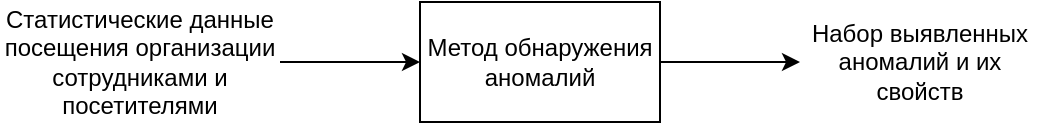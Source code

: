 <mxfile version="20.8.16" type="device"><diagram name="Страница 1" id="zAORbWxDJhUK5jO6B8IU"><mxGraphModel dx="1098" dy="828" grid="1" gridSize="10" guides="1" tooltips="1" connect="1" arrows="1" fold="1" page="1" pageScale="1" pageWidth="827" pageHeight="1169" math="0" shadow="0"><root><mxCell id="0"/><mxCell id="1" parent="0"/><mxCell id="vy7n-sW_uZWqR2EdlSKn-7" style="edgeStyle=orthogonalEdgeStyle;rounded=0;orthogonalLoop=1;jettySize=auto;html=1;entryX=0;entryY=0.5;entryDx=0;entryDy=0;" edge="1" parent="1" source="vy7n-sW_uZWqR2EdlSKn-2" target="vy7n-sW_uZWqR2EdlSKn-4"><mxGeometry relative="1" as="geometry"/></mxCell><mxCell id="vy7n-sW_uZWqR2EdlSKn-2" value="Метод обнаружения аномалий" style="rounded=0;whiteSpace=wrap;html=1;" vertex="1" parent="1"><mxGeometry x="250" y="250" width="120" height="60" as="geometry"/></mxCell><mxCell id="vy7n-sW_uZWqR2EdlSKn-4" value="Набор выявленных аномалий и их свойств" style="text;html=1;strokeColor=none;fillColor=none;align=center;verticalAlign=middle;whiteSpace=wrap;rounded=0;" vertex="1" parent="1"><mxGeometry x="440" y="265" width="120" height="30" as="geometry"/></mxCell><mxCell id="vy7n-sW_uZWqR2EdlSKn-6" style="edgeStyle=orthogonalEdgeStyle;rounded=0;orthogonalLoop=1;jettySize=auto;html=1;entryX=0;entryY=0.5;entryDx=0;entryDy=0;" edge="1" parent="1" source="vy7n-sW_uZWqR2EdlSKn-5" target="vy7n-sW_uZWqR2EdlSKn-2"><mxGeometry relative="1" as="geometry"/></mxCell><mxCell id="vy7n-sW_uZWqR2EdlSKn-5" value="Статистические данные посещения организации сотрудниками и посетителями" style="text;html=1;strokeColor=none;fillColor=none;align=center;verticalAlign=middle;whiteSpace=wrap;rounded=0;" vertex="1" parent="1"><mxGeometry x="40" y="252.5" width="140" height="55" as="geometry"/></mxCell></root></mxGraphModel></diagram></mxfile>